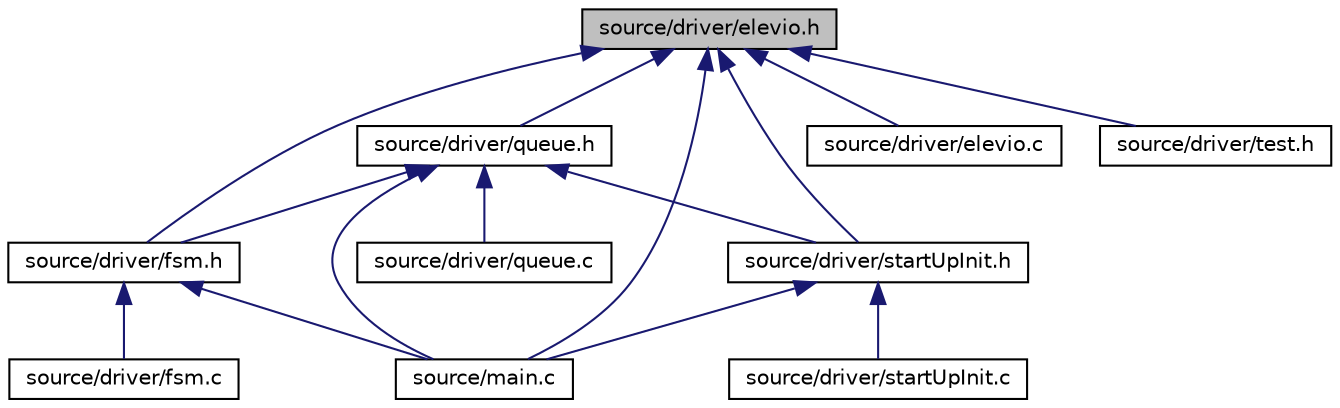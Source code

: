 digraph "source/driver/elevio.h"
{
 // LATEX_PDF_SIZE
  edge [fontname="Helvetica",fontsize="10",labelfontname="Helvetica",labelfontsize="10"];
  node [fontname="Helvetica",fontsize="10",shape=record];
  Node1 [label="source/driver/elevio.h",height=0.2,width=0.4,color="black", fillcolor="grey75", style="filled", fontcolor="black",tooltip="A library for defining the interface between the control logic and the pysical elevator."];
  Node1 -> Node2 [dir="back",color="midnightblue",fontsize="10",style="solid",fontname="Helvetica"];
  Node2 [label="source/main.c",height=0.2,width=0.4,color="black", fillcolor="white", style="filled",URL="$main_8c_source.html",tooltip=" "];
  Node1 -> Node3 [dir="back",color="midnightblue",fontsize="10",style="solid",fontname="Helvetica"];
  Node3 [label="source/driver/queue.h",height=0.2,width=0.4,color="black", fillcolor="white", style="filled",URL="$queue_8h.html",tooltip="This is a library to create and operate on a queue, an array of requests. Most of the functions take ..."];
  Node3 -> Node2 [dir="back",color="midnightblue",fontsize="10",style="solid",fontname="Helvetica"];
  Node3 -> Node4 [dir="back",color="midnightblue",fontsize="10",style="solid",fontname="Helvetica"];
  Node4 [label="source/driver/fsm.h",height=0.2,width=0.4,color="black", fillcolor="white", style="filled",URL="$fsm_8h_source.html",tooltip=" "];
  Node4 -> Node2 [dir="back",color="midnightblue",fontsize="10",style="solid",fontname="Helvetica"];
  Node4 -> Node5 [dir="back",color="midnightblue",fontsize="10",style="solid",fontname="Helvetica"];
  Node5 [label="source/driver/fsm.c",height=0.2,width=0.4,color="black", fillcolor="white", style="filled",URL="$fsm_8c_source.html",tooltip=" "];
  Node3 -> Node6 [dir="back",color="midnightblue",fontsize="10",style="solid",fontname="Helvetica"];
  Node6 [label="source/driver/startUpInit.h",height=0.2,width=0.4,color="black", fillcolor="white", style="filled",URL="$startUpInit_8h_source.html",tooltip=" "];
  Node6 -> Node2 [dir="back",color="midnightblue",fontsize="10",style="solid",fontname="Helvetica"];
  Node6 -> Node7 [dir="back",color="midnightblue",fontsize="10",style="solid",fontname="Helvetica"];
  Node7 [label="source/driver/startUpInit.c",height=0.2,width=0.4,color="black", fillcolor="white", style="filled",URL="$startUpInit_8c_source.html",tooltip=" "];
  Node3 -> Node8 [dir="back",color="midnightblue",fontsize="10",style="solid",fontname="Helvetica"];
  Node8 [label="source/driver/queue.c",height=0.2,width=0.4,color="black", fillcolor="white", style="filled",URL="$queue_8c_source.html",tooltip=" "];
  Node1 -> Node4 [dir="back",color="midnightblue",fontsize="10",style="solid",fontname="Helvetica"];
  Node1 -> Node6 [dir="back",color="midnightblue",fontsize="10",style="solid",fontname="Helvetica"];
  Node1 -> Node9 [dir="back",color="midnightblue",fontsize="10",style="solid",fontname="Helvetica"];
  Node9 [label="source/driver/elevio.c",height=0.2,width=0.4,color="black", fillcolor="white", style="filled",URL="$elevio_8c_source.html",tooltip=" "];
  Node1 -> Node10 [dir="back",color="midnightblue",fontsize="10",style="solid",fontname="Helvetica"];
  Node10 [label="source/driver/test.h",height=0.2,width=0.4,color="black", fillcolor="white", style="filled",URL="$test_8h_source.html",tooltip=" "];
}
